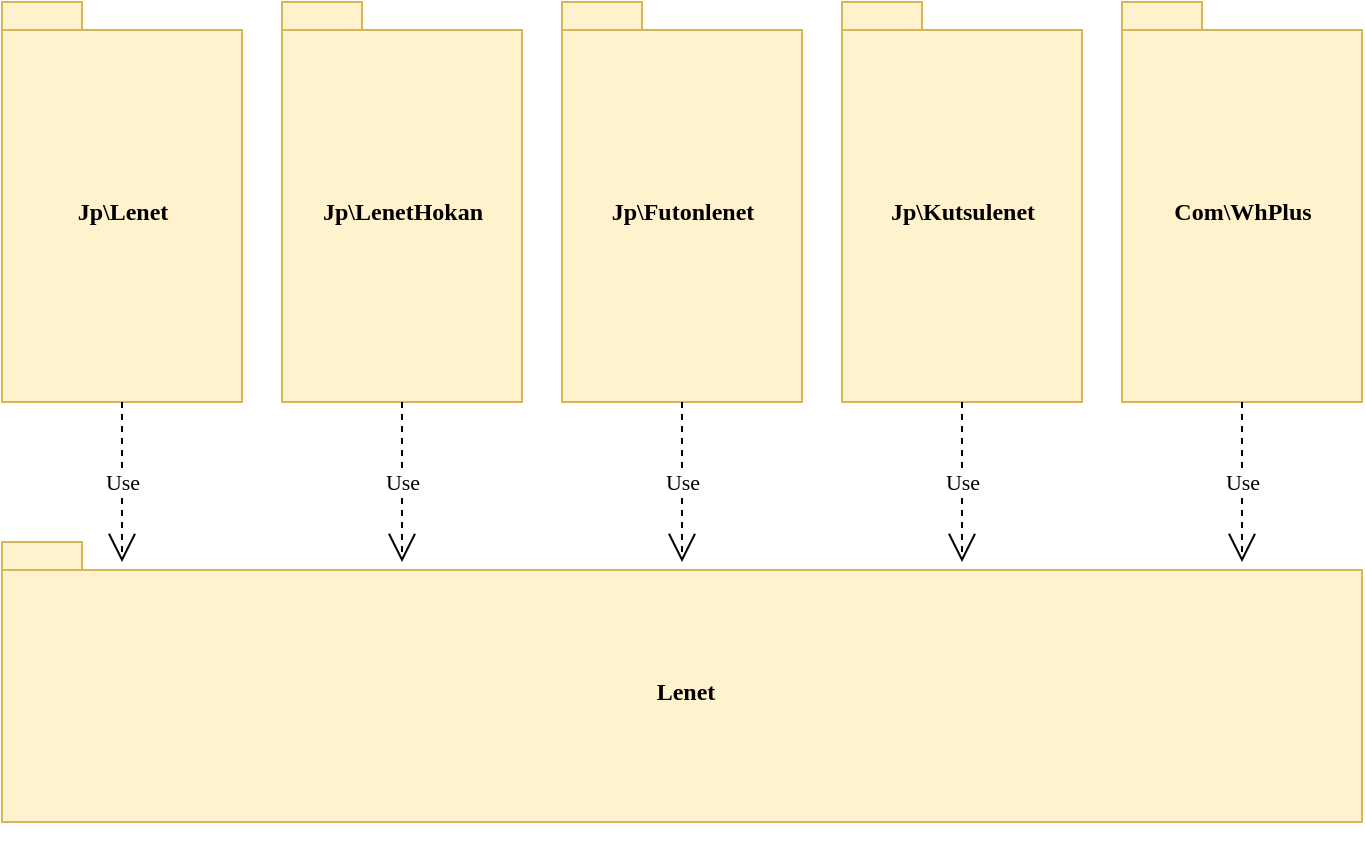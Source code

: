 <mxfile version="12.1.8" type="device" pages="1"><diagram id="Zqfob8ycsjWknq9x-AlH" name="ページ1"><mxGraphModel dx="1186" dy="763" grid="1" gridSize="10" guides="1" tooltips="1" connect="1" arrows="1" fold="1" page="1" pageScale="1" pageWidth="827" pageHeight="1169" math="0" shadow="0"><root><mxCell id="0"/><mxCell id="1" parent="0"/><mxCell id="UAVSSk9O4sAEpwKwXof8-1" value="&amp;nbsp;Lenet" style="shape=folder;fontStyle=1;spacingTop=10;tabWidth=40;tabHeight=14;tabPosition=left;html=1;fillColor=#fff2cc;strokeColor=#d6b656;direction=east;fontFamily=Comic Sans MS;" vertex="1" parent="1"><mxGeometry x="80" y="410" width="680" height="140" as="geometry"/></mxCell><mxCell id="UAVSSk9O4sAEpwKwXof8-2" value="Jp\LenetHokan" style="shape=folder;fontStyle=1;spacingTop=10;tabWidth=40;tabHeight=14;tabPosition=left;html=1;direction=east;fillColor=#fff2cc;strokeColor=#d6b656;fontFamily=Comic Sans MS;" vertex="1" parent="1"><mxGeometry x="220" y="140" width="120" height="200" as="geometry"/></mxCell><mxCell id="UAVSSk9O4sAEpwKwXof8-13" value="Jp\Kutsulenet" style="shape=folder;fontStyle=1;spacingTop=10;tabWidth=40;tabHeight=14;tabPosition=left;html=1;direction=east;fillColor=#fff2cc;strokeColor=#d6b656;fontFamily=Comic Sans MS;" vertex="1" parent="1"><mxGeometry x="500" y="140" width="120" height="200" as="geometry"/></mxCell><mxCell id="UAVSSk9O4sAEpwKwXof8-14" value="Jp\Futonlenet" style="shape=folder;fontStyle=1;spacingTop=10;tabWidth=40;tabHeight=14;tabPosition=left;html=1;direction=east;fillColor=#fff2cc;strokeColor=#d6b656;fontFamily=Comic Sans MS;" vertex="1" parent="1"><mxGeometry x="360" y="140" width="120" height="200" as="geometry"/></mxCell><mxCell id="UAVSSk9O4sAEpwKwXof8-15" value="Com\WhPlus" style="shape=folder;fontStyle=1;spacingTop=10;tabWidth=40;tabHeight=14;tabPosition=left;html=1;direction=east;fillColor=#fff2cc;strokeColor=#d6b656;fontFamily=Comic Sans MS;" vertex="1" parent="1"><mxGeometry x="640" y="140" width="120" height="200" as="geometry"/></mxCell><mxCell id="UAVSSk9O4sAEpwKwXof8-16" value="Jp\Lenet" style="shape=folder;fontStyle=1;spacingTop=10;tabWidth=40;tabHeight=14;tabPosition=left;html=1;fillColor=#fff2cc;strokeColor=#d6b656;direction=east;fontFamily=Comic Sans MS;" vertex="1" parent="1"><mxGeometry x="80" y="140" width="120" height="200" as="geometry"/></mxCell><mxCell id="UAVSSk9O4sAEpwKwXof8-34" value="Use" style="endArrow=open;endSize=12;dashed=1;html=1;exitX=0.5;exitY=1;exitDx=0;exitDy=0;exitPerimeter=0;fontFamily=Comic Sans MS;" edge="1" parent="1" source="UAVSSk9O4sAEpwKwXof8-14"><mxGeometry width="160" relative="1" as="geometry"><mxPoint x="250" y="348" as="sourcePoint"/><mxPoint x="420" y="420" as="targetPoint"/></mxGeometry></mxCell><mxCell id="UAVSSk9O4sAEpwKwXof8-37" value="Use" style="endArrow=open;endSize=12;dashed=1;html=1;exitX=0.5;exitY=1;exitDx=0;exitDy=0;exitPerimeter=0;fontFamily=Comic Sans MS;" edge="1" parent="1" source="UAVSSk9O4sAEpwKwXof8-2"><mxGeometry width="160" relative="1" as="geometry"><mxPoint x="80" y="540" as="sourcePoint"/><mxPoint x="280" y="420" as="targetPoint"/></mxGeometry></mxCell><mxCell id="UAVSSk9O4sAEpwKwXof8-38" value="Use" style="endArrow=open;endSize=12;dashed=1;html=1;exitX=0.5;exitY=1;exitDx=0;exitDy=0;exitPerimeter=0;fontFamily=Comic Sans MS;" edge="1" parent="1" source="UAVSSk9O4sAEpwKwXof8-13"><mxGeometry width="160" relative="1" as="geometry"><mxPoint x="250" y="350" as="sourcePoint"/><mxPoint x="560" y="420" as="targetPoint"/></mxGeometry></mxCell><mxCell id="UAVSSk9O4sAEpwKwXof8-39" value="Use" style="endArrow=open;endSize=12;dashed=1;html=1;exitX=0.5;exitY=1;exitDx=0;exitDy=0;exitPerimeter=0;fontFamily=Comic Sans MS;" edge="1" parent="1" source="UAVSSk9O4sAEpwKwXof8-16"><mxGeometry width="160" relative="1" as="geometry"><mxPoint x="260" y="360" as="sourcePoint"/><mxPoint x="140" y="420" as="targetPoint"/></mxGeometry></mxCell><mxCell id="UAVSSk9O4sAEpwKwXof8-40" value="Use" style="endArrow=open;endSize=12;dashed=1;html=1;exitX=0.5;exitY=1;exitDx=0;exitDy=0;exitPerimeter=0;fontFamily=Comic Sans MS;" edge="1" parent="1" source="UAVSSk9O4sAEpwKwXof8-15"><mxGeometry width="160" relative="1" as="geometry"><mxPoint x="140" y="350" as="sourcePoint"/><mxPoint x="700" y="420" as="targetPoint"/></mxGeometry></mxCell><mxCell id="UAVSSk9O4sAEpwKwXof8-46" style="edgeStyle=orthogonalEdgeStyle;rounded=0;orthogonalLoop=1;jettySize=auto;html=1;exitX=0.5;exitY=1;exitDx=0;exitDy=0;exitPerimeter=0;" edge="1" parent="1" source="UAVSSk9O4sAEpwKwXof8-1" target="UAVSSk9O4sAEpwKwXof8-1"><mxGeometry relative="1" as="geometry"/></mxCell><mxCell id="UAVSSk9O4sAEpwKwXof8-47" style="edgeStyle=orthogonalEdgeStyle;rounded=0;orthogonalLoop=1;jettySize=auto;html=1;exitX=0.5;exitY=1;exitDx=0;exitDy=0;exitPerimeter=0;fontFamily=Comic Sans MS;" edge="1" parent="1" source="UAVSSk9O4sAEpwKwXof8-1" target="UAVSSk9O4sAEpwKwXof8-1"><mxGeometry relative="1" as="geometry"/></mxCell></root></mxGraphModel></diagram></mxfile>